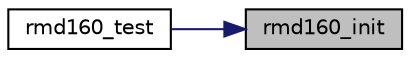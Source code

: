 digraph "rmd160_init"
{
 // LATEX_PDF_SIZE
  edge [fontname="Helvetica",fontsize="10",labelfontname="Helvetica",labelfontsize="10"];
  node [fontname="Helvetica",fontsize="10",shape=record];
  rankdir="RL";
  Node10 [label="rmd160_init",height=0.2,width=0.4,color="black", fillcolor="grey75", style="filled", fontcolor="black",tooltip="Initialize the hash state."];
  Node10 -> Node11 [dir="back",color="midnightblue",fontsize="10",style="solid",fontname="Helvetica"];
  Node11 [label="rmd160_test",height=0.2,width=0.4,color="black", fillcolor="white", style="filled",URL="$rmd160_8c.html#a580a40d8b0a8aadf14607d7de3428ae0",tooltip="Self-test the hash."];
}
